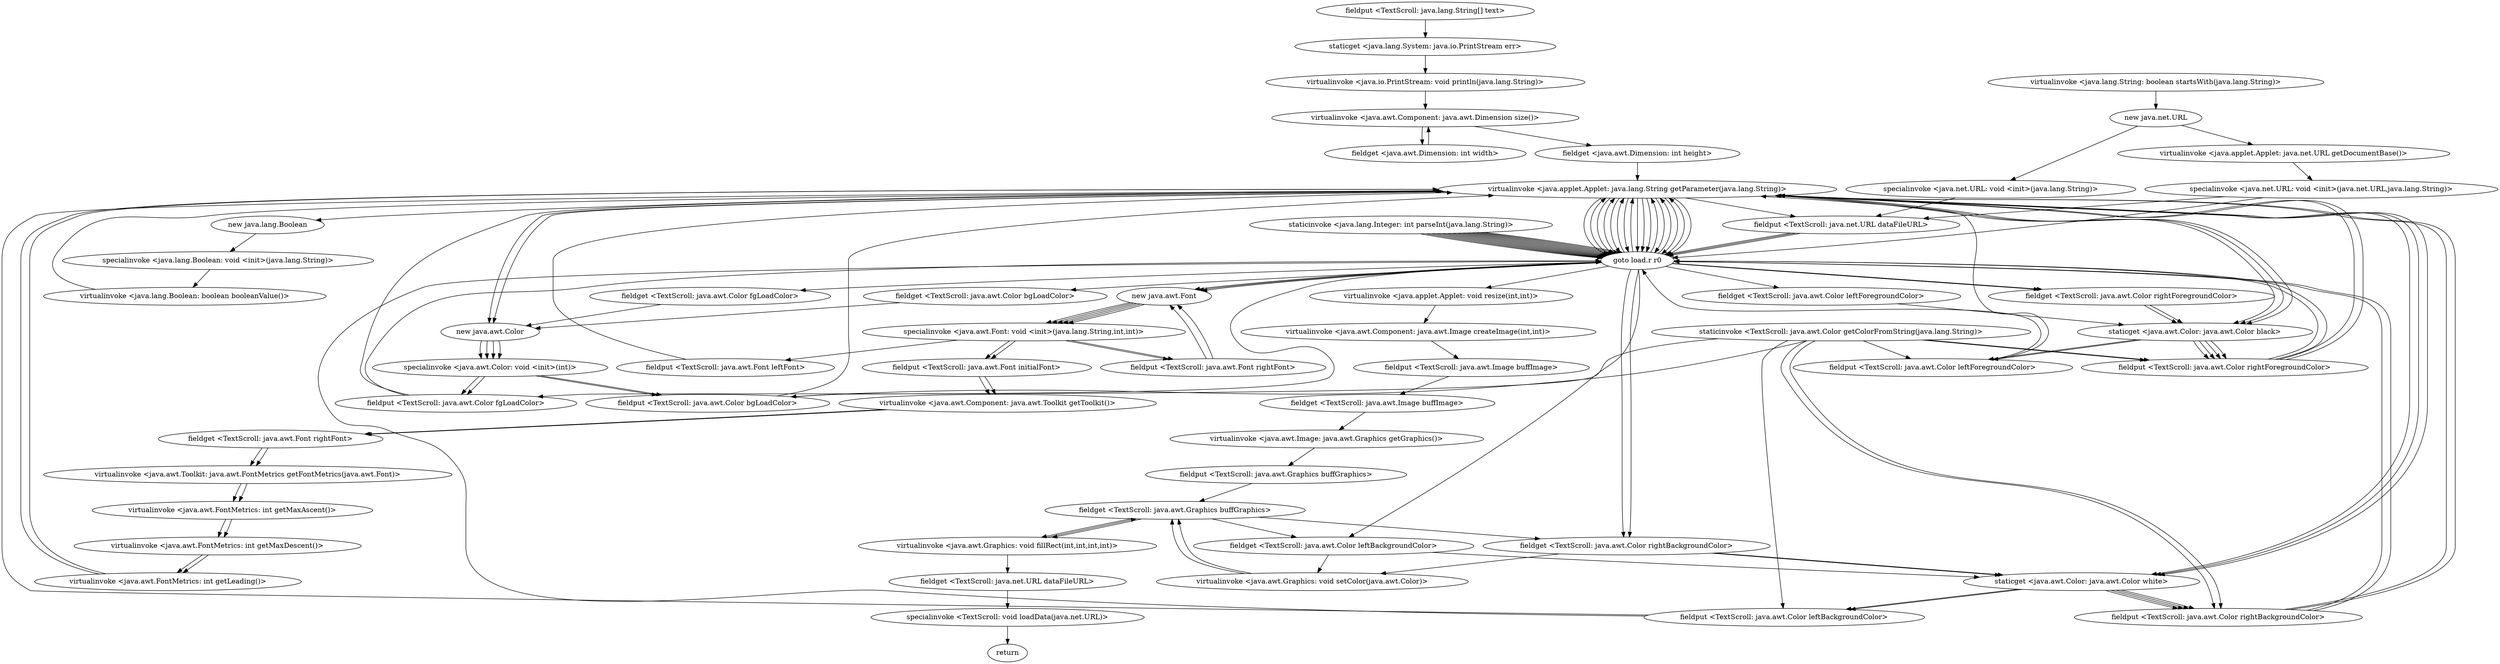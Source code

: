 digraph "" {
"fieldput <TextScroll: java.lang.String[] text>";
 "fieldput <TextScroll: java.lang.String[] text>"->"staticget <java.lang.System: java.io.PrintStream err>";
 "staticget <java.lang.System: java.io.PrintStream err>"->"virtualinvoke <java.io.PrintStream: void println(java.lang.String)>";
 "virtualinvoke <java.io.PrintStream: void println(java.lang.String)>"->"virtualinvoke <java.awt.Component: java.awt.Dimension size()>";
 "virtualinvoke <java.awt.Component: java.awt.Dimension size()>"->"fieldget <java.awt.Dimension: int width>";
 "fieldget <java.awt.Dimension: int width>"->"virtualinvoke <java.awt.Component: java.awt.Dimension size()>";
 "virtualinvoke <java.awt.Component: java.awt.Dimension size()>"->"fieldget <java.awt.Dimension: int height>";
 "fieldget <java.awt.Dimension: int height>"->"virtualinvoke <java.applet.Applet: java.lang.String getParameter(java.lang.String)>";
 "virtualinvoke <java.applet.Applet: java.lang.String getParameter(java.lang.String)>"->"goto load.r r0";
 "goto load.r r0"->"virtualinvoke <java.applet.Applet: java.lang.String getParameter(java.lang.String)>";
 "virtualinvoke <java.applet.Applet: java.lang.String getParameter(java.lang.String)>"->"staticget <java.awt.Color: java.awt.Color black>";
 "staticget <java.awt.Color: java.awt.Color black>"->"fieldput <TextScroll: java.awt.Color leftForegroundColor>";
 "fieldput <TextScroll: java.awt.Color leftForegroundColor>"->"goto load.r r0";
 "goto load.r r0"->"fieldget <TextScroll: java.awt.Color leftForegroundColor>";
 "fieldget <TextScroll: java.awt.Color leftForegroundColor>"->"staticget <java.awt.Color: java.awt.Color black>";
 "staticget <java.awt.Color: java.awt.Color black>"->"fieldput <TextScroll: java.awt.Color leftForegroundColor>";
 "fieldput <TextScroll: java.awt.Color leftForegroundColor>"->"virtualinvoke <java.applet.Applet: java.lang.String getParameter(java.lang.String)>";
 "virtualinvoke <java.applet.Applet: java.lang.String getParameter(java.lang.String)>"->"staticget <java.awt.Color: java.awt.Color white>";
 "staticget <java.awt.Color: java.awt.Color white>"->"fieldput <TextScroll: java.awt.Color leftBackgroundColor>";
 "fieldput <TextScroll: java.awt.Color leftBackgroundColor>"->"goto load.r r0";
 "goto load.r r0"->"fieldget <TextScroll: java.awt.Color leftBackgroundColor>";
 "fieldget <TextScroll: java.awt.Color leftBackgroundColor>"->"staticget <java.awt.Color: java.awt.Color white>";
 "staticget <java.awt.Color: java.awt.Color white>"->"fieldput <TextScroll: java.awt.Color leftBackgroundColor>";
 "fieldput <TextScroll: java.awt.Color leftBackgroundColor>"->"virtualinvoke <java.applet.Applet: java.lang.String getParameter(java.lang.String)>";
 "virtualinvoke <java.applet.Applet: java.lang.String getParameter(java.lang.String)>"->"staticget <java.awt.Color: java.awt.Color black>";
 "staticget <java.awt.Color: java.awt.Color black>"->"fieldput <TextScroll: java.awt.Color rightForegroundColor>";
 "fieldput <TextScroll: java.awt.Color rightForegroundColor>"->"goto load.r r0";
 "goto load.r r0"->"fieldget <TextScroll: java.awt.Color rightForegroundColor>";
 "fieldget <TextScroll: java.awt.Color rightForegroundColor>"->"staticget <java.awt.Color: java.awt.Color black>";
 "staticget <java.awt.Color: java.awt.Color black>"->"fieldput <TextScroll: java.awt.Color rightForegroundColor>";
 "fieldput <TextScroll: java.awt.Color rightForegroundColor>"->"virtualinvoke <java.applet.Applet: java.lang.String getParameter(java.lang.String)>";
 "virtualinvoke <java.applet.Applet: java.lang.String getParameter(java.lang.String)>"->"staticget <java.awt.Color: java.awt.Color white>";
 "staticget <java.awt.Color: java.awt.Color white>"->"fieldput <TextScroll: java.awt.Color rightBackgroundColor>";
 "fieldput <TextScroll: java.awt.Color rightBackgroundColor>"->"goto load.r r0";
 "goto load.r r0"->"fieldget <TextScroll: java.awt.Color rightBackgroundColor>";
 "fieldget <TextScroll: java.awt.Color rightBackgroundColor>"->"staticget <java.awt.Color: java.awt.Color white>";
 "staticget <java.awt.Color: java.awt.Color white>"->"fieldput <TextScroll: java.awt.Color rightBackgroundColor>";
 "fieldput <TextScroll: java.awt.Color rightBackgroundColor>"->"virtualinvoke <java.applet.Applet: java.lang.String getParameter(java.lang.String)>";
 "virtualinvoke <java.applet.Applet: java.lang.String getParameter(java.lang.String)>"->"staticget <java.awt.Color: java.awt.Color black>";
 "staticget <java.awt.Color: java.awt.Color black>"->"fieldput <TextScroll: java.awt.Color rightForegroundColor>";
 "fieldput <TextScroll: java.awt.Color rightForegroundColor>"->"goto load.r r0";
 "goto load.r r0"->"fieldget <TextScroll: java.awt.Color rightForegroundColor>";
 "fieldget <TextScroll: java.awt.Color rightForegroundColor>"->"staticget <java.awt.Color: java.awt.Color black>";
 "staticget <java.awt.Color: java.awt.Color black>"->"fieldput <TextScroll: java.awt.Color rightForegroundColor>";
 "fieldput <TextScroll: java.awt.Color rightForegroundColor>"->"virtualinvoke <java.applet.Applet: java.lang.String getParameter(java.lang.String)>";
 "virtualinvoke <java.applet.Applet: java.lang.String getParameter(java.lang.String)>"->"staticget <java.awt.Color: java.awt.Color white>";
 "staticget <java.awt.Color: java.awt.Color white>"->"fieldput <TextScroll: java.awt.Color rightBackgroundColor>";
 "fieldput <TextScroll: java.awt.Color rightBackgroundColor>"->"goto load.r r0";
 "goto load.r r0"->"fieldget <TextScroll: java.awt.Color rightBackgroundColor>";
 "fieldget <TextScroll: java.awt.Color rightBackgroundColor>"->"staticget <java.awt.Color: java.awt.Color white>";
 "staticget <java.awt.Color: java.awt.Color white>"->"fieldput <TextScroll: java.awt.Color rightBackgroundColor>";
 "fieldput <TextScroll: java.awt.Color rightBackgroundColor>"->"virtualinvoke <java.applet.Applet: java.lang.String getParameter(java.lang.String)>";
 "virtualinvoke <java.applet.Applet: java.lang.String getParameter(java.lang.String)>"->"new java.awt.Color";
 "new java.awt.Color"->"specialinvoke <java.awt.Color: void <init>(int)>";
 "specialinvoke <java.awt.Color: void <init>(int)>"->"fieldput <TextScroll: java.awt.Color fgLoadColor>";
 "fieldput <TextScroll: java.awt.Color fgLoadColor>"->"goto load.r r0";
 "goto load.r r0"->"fieldget <TextScroll: java.awt.Color fgLoadColor>";
 "fieldget <TextScroll: java.awt.Color fgLoadColor>"->"new java.awt.Color";
 "new java.awt.Color"->"specialinvoke <java.awt.Color: void <init>(int)>";
 "specialinvoke <java.awt.Color: void <init>(int)>"->"fieldput <TextScroll: java.awt.Color fgLoadColor>";
 "fieldput <TextScroll: java.awt.Color fgLoadColor>"->"virtualinvoke <java.applet.Applet: java.lang.String getParameter(java.lang.String)>";
 "virtualinvoke <java.applet.Applet: java.lang.String getParameter(java.lang.String)>"->"new java.awt.Color";
 "new java.awt.Color"->"specialinvoke <java.awt.Color: void <init>(int)>";
 "specialinvoke <java.awt.Color: void <init>(int)>"->"fieldput <TextScroll: java.awt.Color bgLoadColor>";
 "fieldput <TextScroll: java.awt.Color bgLoadColor>"->"goto load.r r0";
 "goto load.r r0"->"fieldget <TextScroll: java.awt.Color bgLoadColor>";
 "fieldget <TextScroll: java.awt.Color bgLoadColor>"->"new java.awt.Color";
 "new java.awt.Color"->"specialinvoke <java.awt.Color: void <init>(int)>";
 "specialinvoke <java.awt.Color: void <init>(int)>"->"fieldput <TextScroll: java.awt.Color bgLoadColor>";
 "fieldput <TextScroll: java.awt.Color bgLoadColor>"->"virtualinvoke <java.applet.Applet: java.lang.String getParameter(java.lang.String)>";
 "virtualinvoke <java.applet.Applet: java.lang.String getParameter(java.lang.String)>"->"goto load.r r0";
 "goto load.r r0"->"virtualinvoke <java.applet.Applet: java.lang.String getParameter(java.lang.String)>";
 "virtualinvoke <java.applet.Applet: java.lang.String getParameter(java.lang.String)>"->"goto load.r r0";
 "goto load.r r0"->"virtualinvoke <java.applet.Applet: java.lang.String getParameter(java.lang.String)>";
 "virtualinvoke <java.applet.Applet: java.lang.String getParameter(java.lang.String)>"->"goto load.r r0";
 "goto load.r r0"->"virtualinvoke <java.applet.Applet: java.lang.String getParameter(java.lang.String)>";
 "virtualinvoke <java.applet.Applet: java.lang.String getParameter(java.lang.String)>"->"goto load.r r0";
 "goto load.r r0"->"new java.awt.Font";
 "new java.awt.Font"->"specialinvoke <java.awt.Font: void <init>(java.lang.String,int,int)>";
 "specialinvoke <java.awt.Font: void <init>(java.lang.String,int,int)>"->"fieldput <TextScroll: java.awt.Font leftFont>";
 "fieldput <TextScroll: java.awt.Font leftFont>"->"virtualinvoke <java.applet.Applet: java.lang.String getParameter(java.lang.String)>";
 "virtualinvoke <java.applet.Applet: java.lang.String getParameter(java.lang.String)>"->"goto load.r r0";
 "goto load.r r0"->"new java.awt.Font";
 "new java.awt.Font"->"specialinvoke <java.awt.Font: void <init>(java.lang.String,int,int)>";
 "specialinvoke <java.awt.Font: void <init>(java.lang.String,int,int)>"->"fieldput <TextScroll: java.awt.Font rightFont>";
 "fieldput <TextScroll: java.awt.Font rightFont>"->"new java.awt.Font";
 "new java.awt.Font"->"specialinvoke <java.awt.Font: void <init>(java.lang.String,int,int)>";
 "specialinvoke <java.awt.Font: void <init>(java.lang.String,int,int)>"->"fieldput <TextScroll: java.awt.Font initialFont>";
 "fieldput <TextScroll: java.awt.Font initialFont>"->"virtualinvoke <java.awt.Component: java.awt.Toolkit getToolkit()>";
 "virtualinvoke <java.awt.Component: java.awt.Toolkit getToolkit()>"->"fieldget <TextScroll: java.awt.Font rightFont>";
 "fieldget <TextScroll: java.awt.Font rightFont>"->"virtualinvoke <java.awt.Toolkit: java.awt.FontMetrics getFontMetrics(java.awt.Font)>";
 "virtualinvoke <java.awt.Toolkit: java.awt.FontMetrics getFontMetrics(java.awt.Font)>"->"virtualinvoke <java.awt.FontMetrics: int getMaxAscent()>";
 "virtualinvoke <java.awt.FontMetrics: int getMaxAscent()>"->"virtualinvoke <java.awt.FontMetrics: int getMaxDescent()>";
 "virtualinvoke <java.awt.FontMetrics: int getMaxDescent()>"->"virtualinvoke <java.awt.FontMetrics: int getLeading()>";
 "virtualinvoke <java.awt.FontMetrics: int getLeading()>"->"virtualinvoke <java.applet.Applet: java.lang.String getParameter(java.lang.String)>";
 "virtualinvoke <java.applet.Applet: java.lang.String getParameter(java.lang.String)>"->"goto load.r r0";
 "goto load.r r0"->"new java.awt.Font";
 "new java.awt.Font"->"specialinvoke <java.awt.Font: void <init>(java.lang.String,int,int)>";
 "specialinvoke <java.awt.Font: void <init>(java.lang.String,int,int)>"->"fieldput <TextScroll: java.awt.Font rightFont>";
 "fieldput <TextScroll: java.awt.Font rightFont>"->"new java.awt.Font";
 "new java.awt.Font"->"specialinvoke <java.awt.Font: void <init>(java.lang.String,int,int)>";
 "specialinvoke <java.awt.Font: void <init>(java.lang.String,int,int)>"->"fieldput <TextScroll: java.awt.Font initialFont>";
 "fieldput <TextScroll: java.awt.Font initialFont>"->"virtualinvoke <java.awt.Component: java.awt.Toolkit getToolkit()>";
 "virtualinvoke <java.awt.Component: java.awt.Toolkit getToolkit()>"->"fieldget <TextScroll: java.awt.Font rightFont>";
 "fieldget <TextScroll: java.awt.Font rightFont>"->"virtualinvoke <java.awt.Toolkit: java.awt.FontMetrics getFontMetrics(java.awt.Font)>";
 "virtualinvoke <java.awt.Toolkit: java.awt.FontMetrics getFontMetrics(java.awt.Font)>"->"virtualinvoke <java.awt.FontMetrics: int getMaxAscent()>";
 "virtualinvoke <java.awt.FontMetrics: int getMaxAscent()>"->"virtualinvoke <java.awt.FontMetrics: int getMaxDescent()>";
 "virtualinvoke <java.awt.FontMetrics: int getMaxDescent()>"->"virtualinvoke <java.awt.FontMetrics: int getLeading()>";
 "virtualinvoke <java.awt.FontMetrics: int getLeading()>"->"virtualinvoke <java.applet.Applet: java.lang.String getParameter(java.lang.String)>";
 "virtualinvoke <java.applet.Applet: java.lang.String getParameter(java.lang.String)>"->"fieldput <TextScroll: java.net.URL dataFileURL>";
 "fieldput <TextScroll: java.net.URL dataFileURL>"->"goto load.r r0";
 "goto load.r r0"->"virtualinvoke <java.applet.Applet: java.lang.String getParameter(java.lang.String)>";
 "virtualinvoke <java.applet.Applet: java.lang.String getParameter(java.lang.String)>"->"new java.lang.Boolean";
 "new java.lang.Boolean"->"specialinvoke <java.lang.Boolean: void <init>(java.lang.String)>";
 "specialinvoke <java.lang.Boolean: void <init>(java.lang.String)>"->"virtualinvoke <java.lang.Boolean: boolean booleanValue()>";
 "virtualinvoke <java.lang.Boolean: boolean booleanValue()>"->"virtualinvoke <java.applet.Applet: java.lang.String getParameter(java.lang.String)>";
 "virtualinvoke <java.applet.Applet: java.lang.String getParameter(java.lang.String)>"->"goto load.r r0";
 "goto load.r r0"->"virtualinvoke <java.applet.Applet: java.lang.String getParameter(java.lang.String)>";
 "virtualinvoke <java.applet.Applet: java.lang.String getParameter(java.lang.String)>"->"goto load.r r0";
 "goto load.r r0"->"virtualinvoke <java.applet.Applet: java.lang.String getParameter(java.lang.String)>";
 "virtualinvoke <java.applet.Applet: java.lang.String getParameter(java.lang.String)>"->"goto load.r r0";
 "goto load.r r0"->"virtualinvoke <java.applet.Applet: void resize(int,int)>";
 "virtualinvoke <java.applet.Applet: void resize(int,int)>"->"virtualinvoke <java.awt.Component: java.awt.Image createImage(int,int)>";
 "virtualinvoke <java.awt.Component: java.awt.Image createImage(int,int)>"->"fieldput <TextScroll: java.awt.Image buffImage>";
 "fieldput <TextScroll: java.awt.Image buffImage>"->"fieldget <TextScroll: java.awt.Image buffImage>";
 "fieldget <TextScroll: java.awt.Image buffImage>"->"virtualinvoke <java.awt.Image: java.awt.Graphics getGraphics()>";
 "virtualinvoke <java.awt.Image: java.awt.Graphics getGraphics()>"->"fieldput <TextScroll: java.awt.Graphics buffGraphics>";
 "fieldput <TextScroll: java.awt.Graphics buffGraphics>"->"fieldget <TextScroll: java.awt.Graphics buffGraphics>";
 "fieldget <TextScroll: java.awt.Graphics buffGraphics>"->"fieldget <TextScroll: java.awt.Color leftBackgroundColor>";
 "fieldget <TextScroll: java.awt.Color leftBackgroundColor>"->"virtualinvoke <java.awt.Graphics: void setColor(java.awt.Color)>";
 "virtualinvoke <java.awt.Graphics: void setColor(java.awt.Color)>"->"fieldget <TextScroll: java.awt.Graphics buffGraphics>";
 "fieldget <TextScroll: java.awt.Graphics buffGraphics>"->"virtualinvoke <java.awt.Graphics: void fillRect(int,int,int,int)>";
 "virtualinvoke <java.awt.Graphics: void fillRect(int,int,int,int)>"->"fieldget <TextScroll: java.awt.Graphics buffGraphics>";
 "fieldget <TextScroll: java.awt.Graphics buffGraphics>"->"fieldget <TextScroll: java.awt.Color rightBackgroundColor>";
 "fieldget <TextScroll: java.awt.Color rightBackgroundColor>"->"virtualinvoke <java.awt.Graphics: void setColor(java.awt.Color)>";
 "virtualinvoke <java.awt.Graphics: void setColor(java.awt.Color)>"->"fieldget <TextScroll: java.awt.Graphics buffGraphics>";
 "fieldget <TextScroll: java.awt.Graphics buffGraphics>"->"virtualinvoke <java.awt.Graphics: void fillRect(int,int,int,int)>";
 "virtualinvoke <java.awt.Graphics: void fillRect(int,int,int,int)>"->"fieldget <TextScroll: java.net.URL dataFileURL>";
 "fieldget <TextScroll: java.net.URL dataFileURL>"->"specialinvoke <TextScroll: void loadData(java.net.URL)>";
 "specialinvoke <TextScroll: void loadData(java.net.URL)>"->"return";
"staticinvoke <java.lang.Integer: int parseInt(java.lang.String)>";
 "staticinvoke <java.lang.Integer: int parseInt(java.lang.String)>"->"goto load.r r0";
 "staticinvoke <java.lang.Integer: int parseInt(java.lang.String)>"->"goto load.r r0";
"staticinvoke <java.lang.Integer: int parseInt(java.lang.String)>";
 "staticinvoke <java.lang.Integer: int parseInt(java.lang.String)>"->"goto load.r r0";
 "staticinvoke <java.lang.Integer: int parseInt(java.lang.String)>"->"goto load.r r0";
"staticinvoke <java.lang.Integer: int parseInt(java.lang.String)>";
 "staticinvoke <java.lang.Integer: int parseInt(java.lang.String)>"->"goto load.r r0";
 "staticinvoke <java.lang.Integer: int parseInt(java.lang.String)>"->"goto load.r r0";
"virtualinvoke <java.lang.String: boolean startsWith(java.lang.String)>";
 "virtualinvoke <java.lang.String: boolean startsWith(java.lang.String)>"->"new java.net.URL";
 "new java.net.URL"->"virtualinvoke <java.applet.Applet: java.net.URL getDocumentBase()>";
 "virtualinvoke <java.applet.Applet: java.net.URL getDocumentBase()>"->"specialinvoke <java.net.URL: void <init>(java.net.URL,java.lang.String)>";
 "specialinvoke <java.net.URL: void <init>(java.net.URL,java.lang.String)>"->"fieldput <TextScroll: java.net.URL dataFileURL>";
 "fieldput <TextScroll: java.net.URL dataFileURL>"->"goto load.r r0";
 "specialinvoke <java.net.URL: void <init>(java.net.URL,java.lang.String)>"->"goto load.r r0";
"new java.net.URL";
 "new java.net.URL"->"specialinvoke <java.net.URL: void <init>(java.lang.String)>";
 "specialinvoke <java.net.URL: void <init>(java.lang.String)>"->"fieldput <TextScroll: java.net.URL dataFileURL>";
 "fieldput <TextScroll: java.net.URL dataFileURL>"->"goto load.r r0";
"staticinvoke <java.lang.Integer: int parseInt(java.lang.String)>";
 "staticinvoke <java.lang.Integer: int parseInt(java.lang.String)>"->"goto load.r r0";
 "staticinvoke <java.lang.Integer: int parseInt(java.lang.String)>"->"goto load.r r0";
"staticinvoke <java.lang.Integer: int parseInt(java.lang.String)>";
 "staticinvoke <java.lang.Integer: int parseInt(java.lang.String)>"->"goto load.r r0";
 "staticinvoke <java.lang.Integer: int parseInt(java.lang.String)>"->"goto load.r r0";
"staticinvoke <java.lang.Integer: int parseInt(java.lang.String)>";
 "staticinvoke <java.lang.Integer: int parseInt(java.lang.String)>"->"goto load.r r0";
 "staticinvoke <java.lang.Integer: int parseInt(java.lang.String)>"->"goto load.r r0";
"staticinvoke <TextScroll: java.awt.Color getColorFromString(java.lang.String)>";
 "staticinvoke <TextScroll: java.awt.Color getColorFromString(java.lang.String)>"->"fieldput <TextScroll: java.awt.Color bgLoadColor>";
"staticinvoke <TextScroll: java.awt.Color getColorFromString(java.lang.String)>";
 "staticinvoke <TextScroll: java.awt.Color getColorFromString(java.lang.String)>"->"fieldput <TextScroll: java.awt.Color fgLoadColor>";
"staticinvoke <TextScroll: java.awt.Color getColorFromString(java.lang.String)>";
 "staticinvoke <TextScroll: java.awt.Color getColorFromString(java.lang.String)>"->"fieldput <TextScroll: java.awt.Color rightBackgroundColor>";
"staticinvoke <TextScroll: java.awt.Color getColorFromString(java.lang.String)>";
 "staticinvoke <TextScroll: java.awt.Color getColorFromString(java.lang.String)>"->"fieldput <TextScroll: java.awt.Color rightForegroundColor>";
"staticinvoke <TextScroll: java.awt.Color getColorFromString(java.lang.String)>";
 "staticinvoke <TextScroll: java.awt.Color getColorFromString(java.lang.String)>"->"fieldput <TextScroll: java.awt.Color rightBackgroundColor>";
"staticinvoke <TextScroll: java.awt.Color getColorFromString(java.lang.String)>";
 "staticinvoke <TextScroll: java.awt.Color getColorFromString(java.lang.String)>"->"fieldput <TextScroll: java.awt.Color rightForegroundColor>";
"staticinvoke <TextScroll: java.awt.Color getColorFromString(java.lang.String)>";
 "staticinvoke <TextScroll: java.awt.Color getColorFromString(java.lang.String)>"->"fieldput <TextScroll: java.awt.Color leftBackgroundColor>";
"staticinvoke <TextScroll: java.awt.Color getColorFromString(java.lang.String)>";
 "staticinvoke <TextScroll: java.awt.Color getColorFromString(java.lang.String)>"->"fieldput <TextScroll: java.awt.Color leftForegroundColor>";
"staticinvoke <java.lang.Integer: int parseInt(java.lang.String)>";
 "staticinvoke <java.lang.Integer: int parseInt(java.lang.String)>"->"goto load.r r0";
 "staticinvoke <java.lang.Integer: int parseInt(java.lang.String)>"->"goto load.r r0";
}
